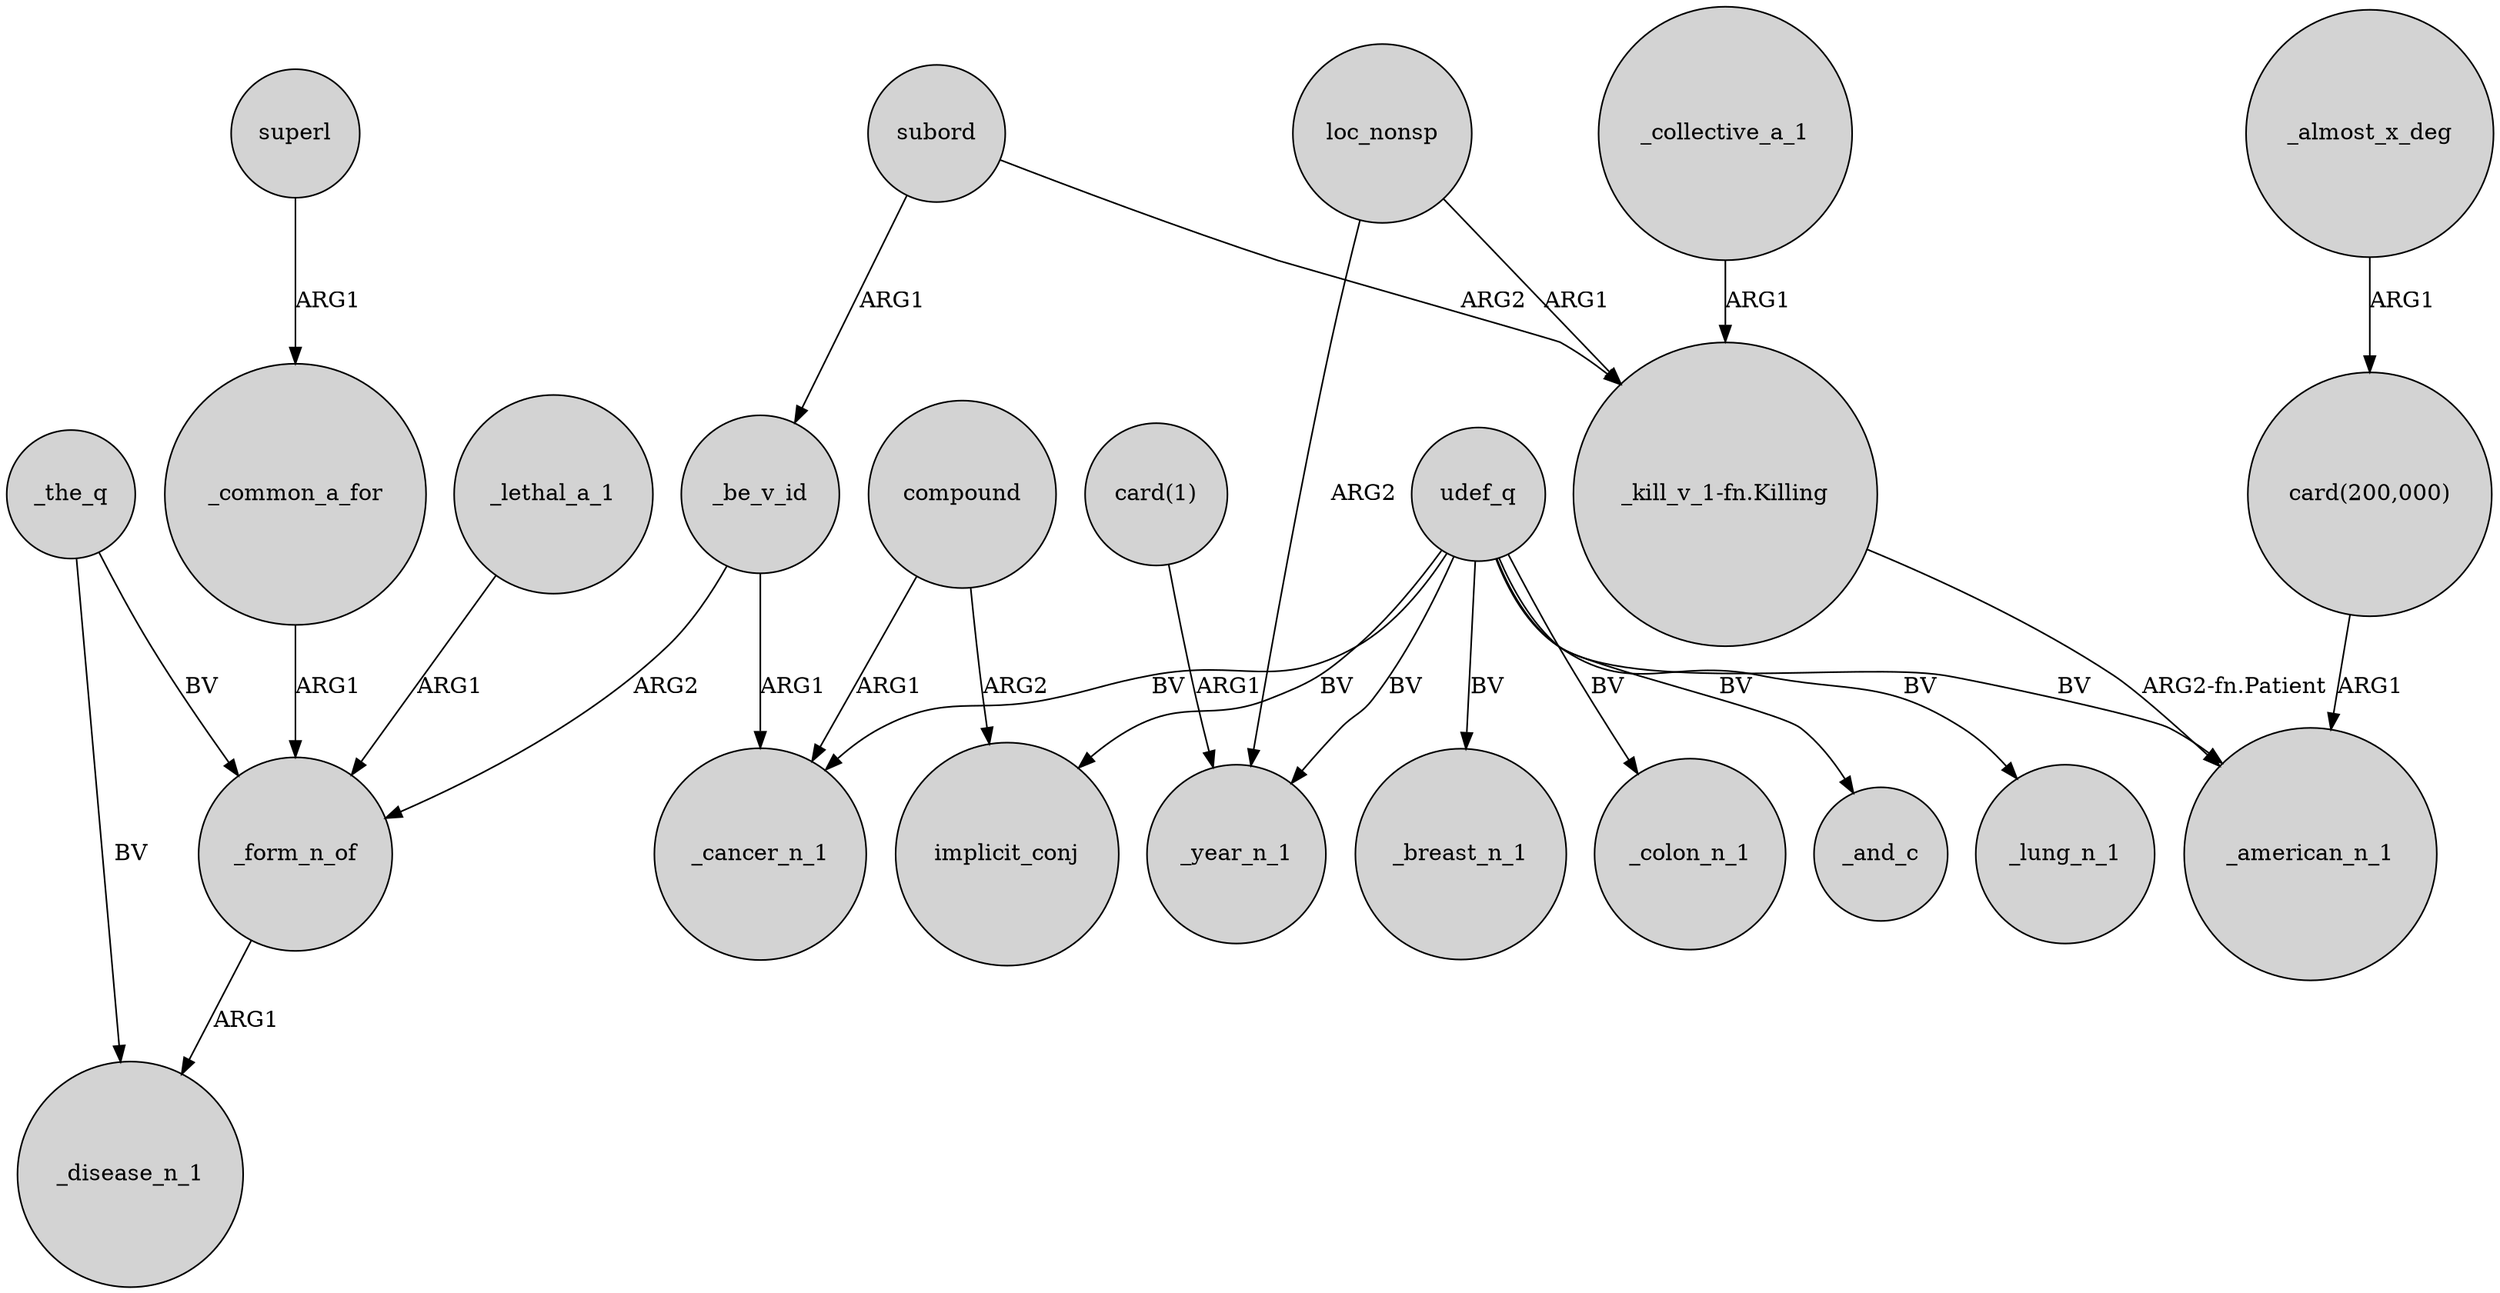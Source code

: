 digraph {
	node [shape=circle style=filled]
	udef_q -> _lung_n_1 [label=BV]
	subord -> _be_v_id [label=ARG1]
	udef_q -> _cancer_n_1 [label=BV]
	compound -> implicit_conj [label=ARG2]
	_collective_a_1 -> "_kill_v_1-fn.Killing" [label=ARG1]
	"card(200,000)" -> _american_n_1 [label=ARG1]
	superl -> _common_a_for [label=ARG1]
	_lethal_a_1 -> _form_n_of [label=ARG1]
	_the_q -> _disease_n_1 [label=BV]
	_be_v_id -> _cancer_n_1 [label=ARG1]
	udef_q -> implicit_conj [label=BV]
	compound -> _cancer_n_1 [label=ARG1]
	_common_a_for -> _form_n_of [label=ARG1]
	_form_n_of -> _disease_n_1 [label=ARG1]
	loc_nonsp -> "_kill_v_1-fn.Killing" [label=ARG1]
	udef_q -> _breast_n_1 [label=BV]
	_almost_x_deg -> "card(200,000)" [label=ARG1]
	loc_nonsp -> _year_n_1 [label=ARG2]
	subord -> "_kill_v_1-fn.Killing" [label=ARG2]
	_be_v_id -> _form_n_of [label=ARG2]
	udef_q -> _american_n_1 [label=BV]
	"_kill_v_1-fn.Killing" -> _american_n_1 [label="ARG2-fn.Patient"]
	"card(1)" -> _year_n_1 [label=ARG1]
	udef_q -> _colon_n_1 [label=BV]
	udef_q -> _year_n_1 [label=BV]
	_the_q -> _form_n_of [label=BV]
	udef_q -> _and_c [label=BV]
}
